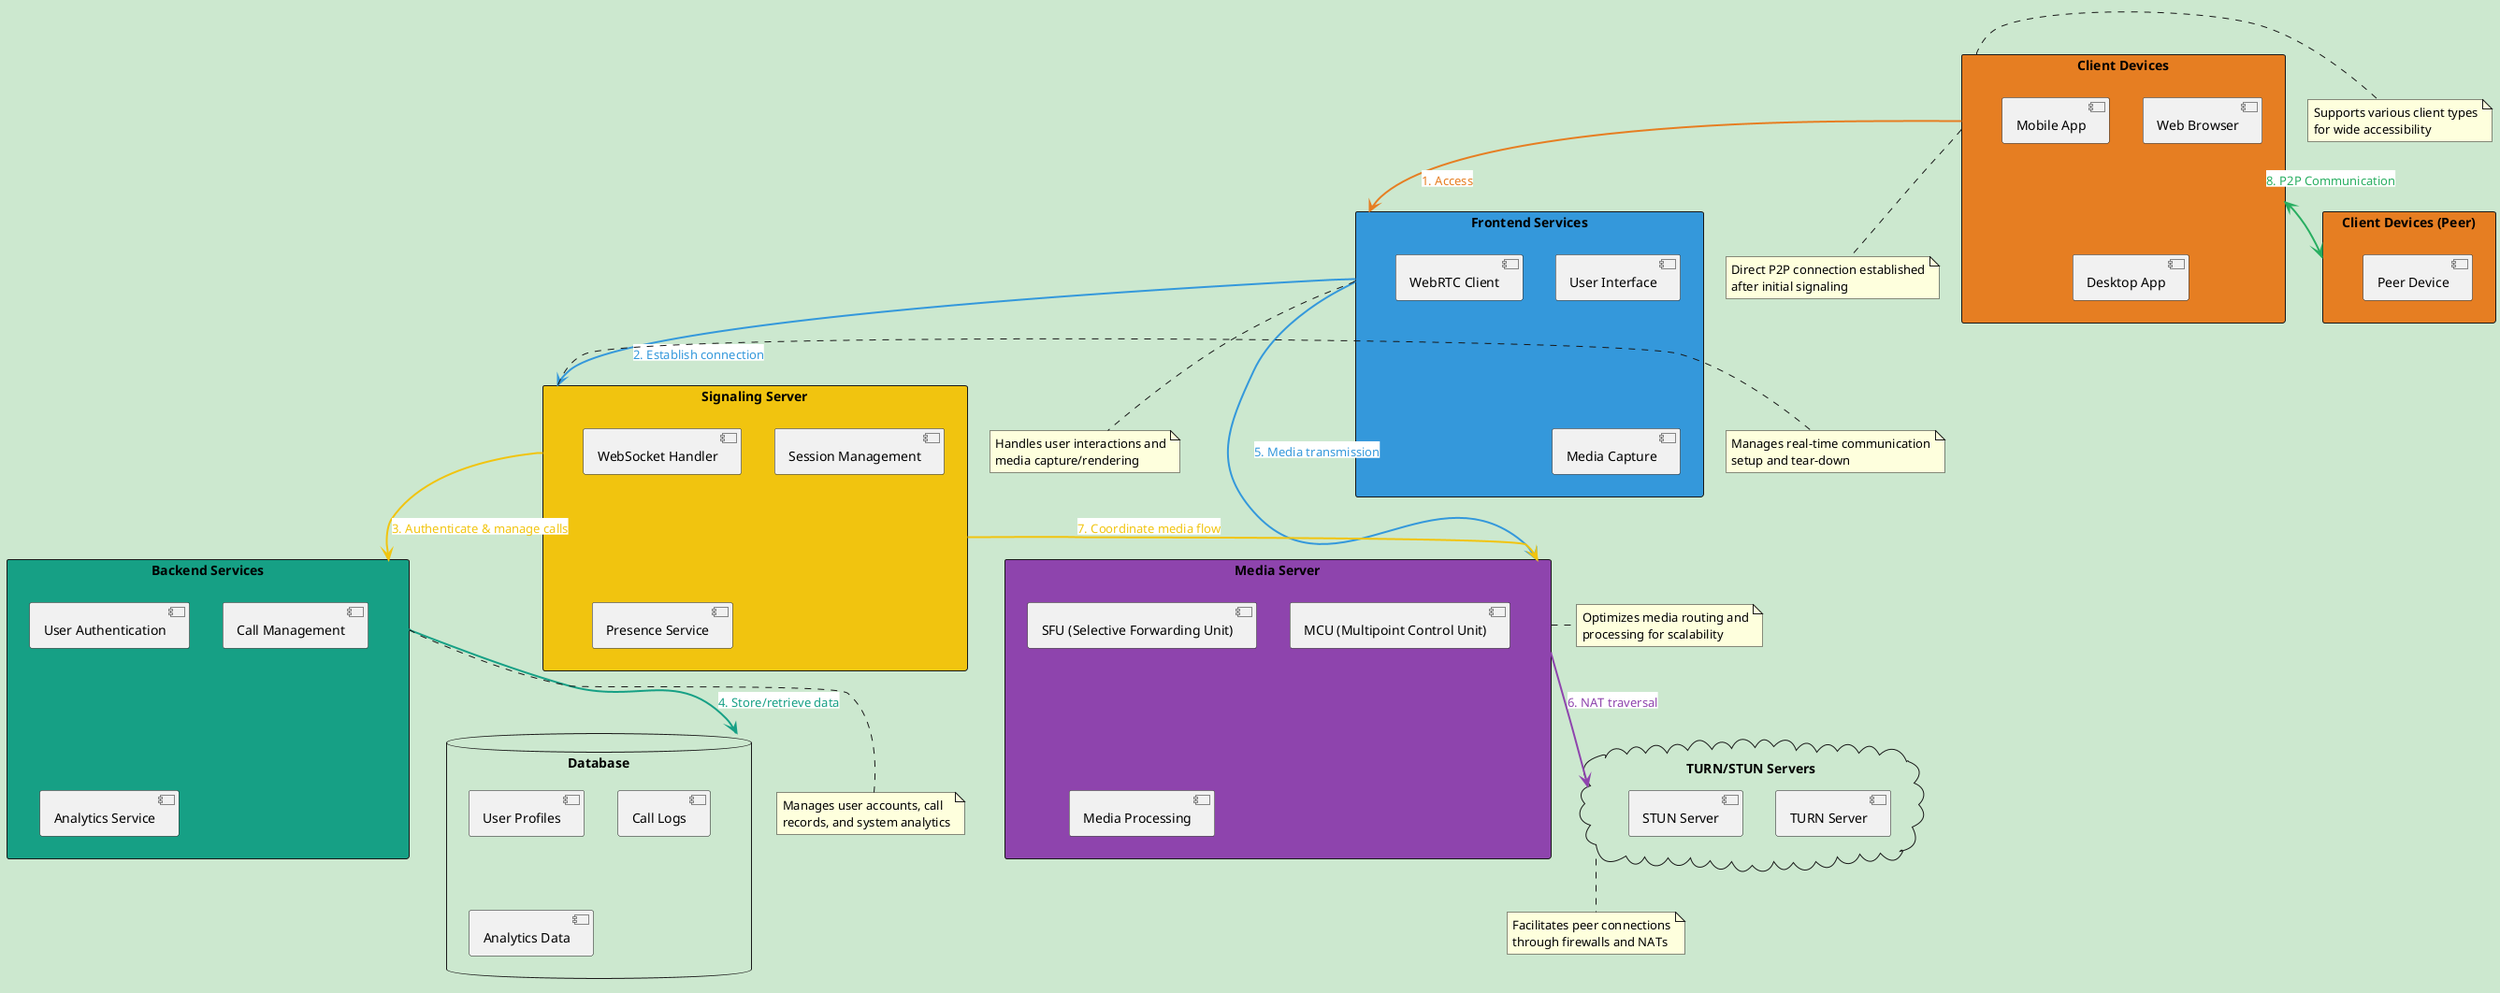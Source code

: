 @startuml
!pragma layout dot
allowmixing

' Define deeper colors
!define PRIMARY_COLOR #E67E22
!define SECONDARY_COLOR #3498DB
!define TERTIARY_COLOR #F1C40F
!define QUATERNARY_COLOR #8E44AD
!define QUINARY_COLOR #16A085
!define P2P_COLOR #27AE60

' Background color
skinparam backgroundColor #CCE8CF

rectangle "Client Devices" as ClientDevices PRIMARY_COLOR {
    component "Web Browser" as WebBrowser
    component "Mobile App" as MobileApp
    component "Desktop App" as DesktopApp
}

rectangle "Frontend Services" as FrontendServices SECONDARY_COLOR {
    component "User Interface" as UI
    component "WebRTC Client" as WebRTCClient
    component "Media Capture" as MediaCapture
}

rectangle "Signaling Server" as SignalingServer TERTIARY_COLOR {
    component "WebSocket Handler" as WebSocketHandler
    component "Session Management" as SessionManagement
    component "Presence Service" as PresenceService
}

rectangle "Media Server" as MediaServer QUATERNARY_COLOR {
    component "SFU (Selective Forwarding Unit)" as SFU
    component "MCU (Multipoint Control Unit)" as MCU
    component "Media Processing" as MediaProcessing
}

rectangle "Backend Services" as BackendServices QUINARY_COLOR {
    component "User Authentication" as UserAuth
    component "Call Management" as CallManagement
    component "Analytics Service" as AnalyticsService
}

database "Database" as DB {
    component "User Profiles" as UserProfiles
    component "Call Logs" as CallLogs
    component "Analytics Data" as AnalyticsData
}

cloud "TURN/STUN Servers" as TURNSTUNServers {
    component "TURN Server" as TURNServer
    component "STUN Server" as STUNServer
}

' Add second client device for P2P connection
rectangle "Client Devices (Peer)" as ClientDevicesPeer PRIMARY_COLOR {
    component "Peer Device" as PeerDevice
}

ClientDevices -[PRIMARY_COLOR,thickness=2]-> FrontendServices : <back:#FFFFFF><color:PRIMARY_COLOR>1. Access</color></back>
FrontendServices -[SECONDARY_COLOR,thickness=2]-> SignalingServer : <back:#FFFFFF><color:SECONDARY_COLOR>2. Establish connection</color></back>
SignalingServer -[TERTIARY_COLOR,thickness=2]-> BackendServices : <back:#FFFFFF><color:TERTIARY_COLOR>3. Authenticate & manage calls</color></back>
BackendServices -[QUINARY_COLOR,thickness=2]-> DB : <back:#FFFFFF><color:QUINARY_COLOR>4. Store/retrieve data</color></back>
FrontendServices -[SECONDARY_COLOR,thickness=2]-> MediaServer : <back:#FFFFFF><color:SECONDARY_COLOR>5. Media transmission</color></back>
MediaServer -[QUATERNARY_COLOR,thickness=2]-> TURNSTUNServers : <back:#FFFFFF><color:QUATERNARY_COLOR>6. NAT traversal</color></back>
SignalingServer -[TERTIARY_COLOR,thickness=2]-> MediaServer : <back:#FFFFFF><color:TERTIARY_COLOR>7. Coordinate media flow</color></back>

' Add P2P connection
ClientDevices <-[P2P_COLOR,thickness=2]-> ClientDevicesPeer : <back:#FFFFFF><color:P2P_COLOR>8. P2P Communication</color></back>

note right of ClientDevices
  Supports various client types
  for wide accessibility
end note

note bottom of FrontendServices
  Handles user interactions and
  media capture/rendering
end note

note right of SignalingServer
  Manages real-time communication
  setup and tear-down
end note

note right of MediaServer
  Optimizes media routing and
  processing for scalability
end note

note bottom of BackendServices
  Manages user accounts, call
  records, and system analytics
end note

note bottom of TURNSTUNServers
  Facilitates peer connections
  through firewalls and NATs
end note

note bottom of ClientDevices
  Direct P2P connection established
  after initial signaling
end note

@enduml
